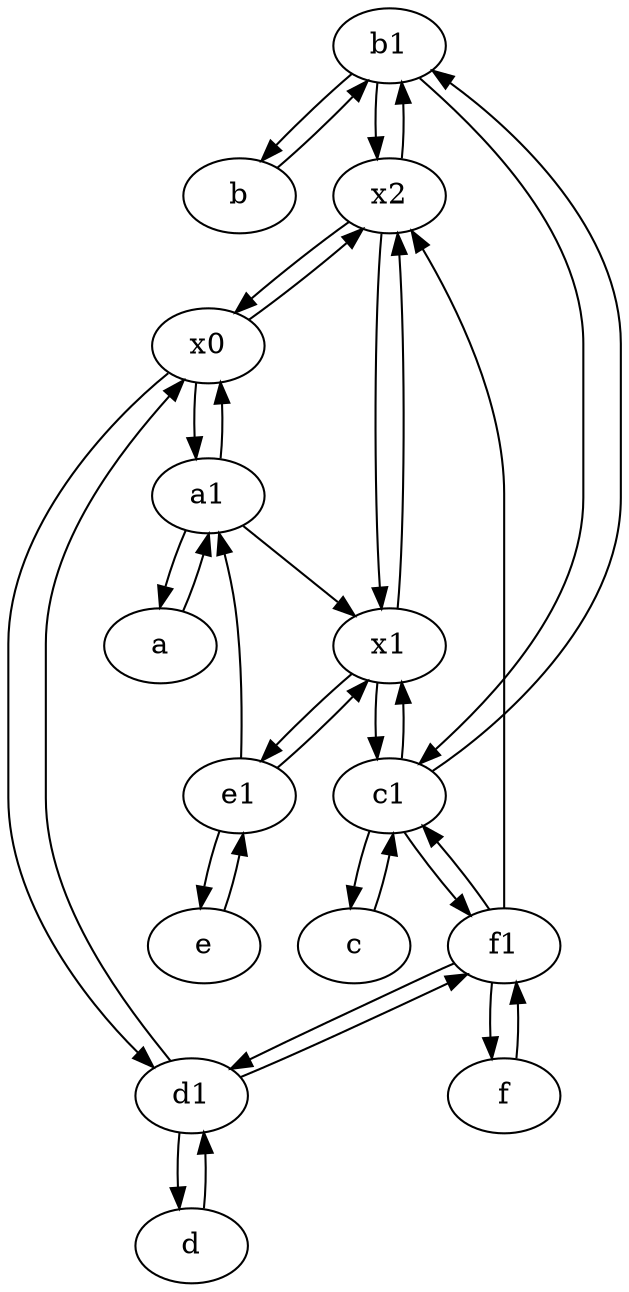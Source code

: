 digraph  {
	b1 [pos="45,20!"];
	b [pos="50,20!"];
	f [pos="15,45!"];
	x2;
	e [pos="30,50!"];
	d [pos="20,30!"];
	c [pos="20,10!"];
	d1 [pos="25,30!"];
	e1 [pos="25,45!"];
	x1;
	a1 [pos="40,15!"];
	a [pos="40,10!"];
	c1 [pos="30,15!"];
	x0;
	f1;
	b1 -> c1;
	e -> e1;
	a1 -> a;
	f1 -> d1;
	x1 -> c1;
	b1 -> b;
	e1 -> e;
	d1 -> x0;
	x2 -> x0;
	x0 -> a1;
	x1 -> e1;
	c1 -> c;
	a1 -> x1;
	x0 -> d1;
	e1 -> a1;
	d -> d1;
	e1 -> x1;
	x0 -> x2;
	c1 -> b1;
	d1 -> d;
	f1 -> f;
	c -> c1;
	x2 -> b1;
	a -> a1;
	f -> f1;
	b -> b1;
	c1 -> f1;
	x1 -> x2;
	x2 -> x1;
	c1 -> x1;
	b1 -> x2;
	d1 -> f1;
	f1 -> c1;
	a1 -> x0;
	f1 -> x2;

	}
